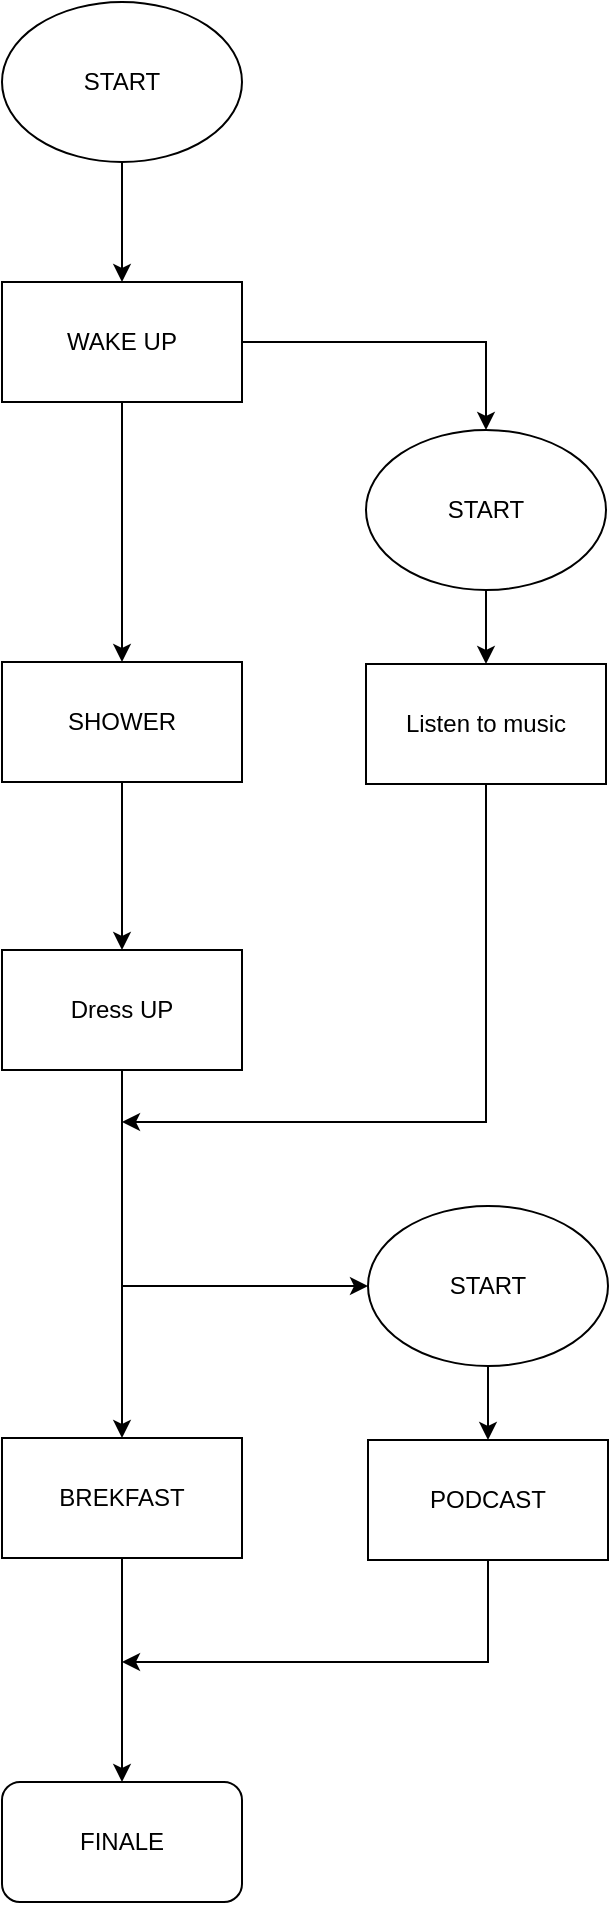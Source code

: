 <mxfile version="24.7.17">
  <diagram id="C5RBs43oDa-KdzZeNtuy" name="Page-1">
    <mxGraphModel dx="2084" dy="994" grid="1" gridSize="10" guides="1" tooltips="1" connect="1" arrows="1" fold="1" page="1" pageScale="1" pageWidth="827" pageHeight="1169" math="0" shadow="0">
      <root>
        <mxCell id="WIyWlLk6GJQsqaUBKTNV-0" />
        <mxCell id="WIyWlLk6GJQsqaUBKTNV-1" parent="WIyWlLk6GJQsqaUBKTNV-0" />
        <mxCell id="Sh1Hu9otl2QWUOmYn3ZM-3" style="edgeStyle=orthogonalEdgeStyle;rounded=0;orthogonalLoop=1;jettySize=auto;html=1;" edge="1" parent="WIyWlLk6GJQsqaUBKTNV-1" source="Sh1Hu9otl2QWUOmYn3ZM-0" target="Sh1Hu9otl2QWUOmYn3ZM-1">
          <mxGeometry relative="1" as="geometry" />
        </mxCell>
        <mxCell id="Sh1Hu9otl2QWUOmYn3ZM-0" value="START" style="ellipse;whiteSpace=wrap;html=1;" vertex="1" parent="WIyWlLk6GJQsqaUBKTNV-1">
          <mxGeometry x="350" y="30" width="120" height="80" as="geometry" />
        </mxCell>
        <mxCell id="Sh1Hu9otl2QWUOmYn3ZM-5" style="edgeStyle=orthogonalEdgeStyle;rounded=0;orthogonalLoop=1;jettySize=auto;html=1;" edge="1" parent="WIyWlLk6GJQsqaUBKTNV-1" source="Sh1Hu9otl2QWUOmYn3ZM-1" target="Sh1Hu9otl2QWUOmYn3ZM-2">
          <mxGeometry relative="1" as="geometry" />
        </mxCell>
        <mxCell id="Sh1Hu9otl2QWUOmYn3ZM-6" style="edgeStyle=orthogonalEdgeStyle;rounded=0;orthogonalLoop=1;jettySize=auto;html=1;" edge="1" parent="WIyWlLk6GJQsqaUBKTNV-1" source="Sh1Hu9otl2QWUOmYn3ZM-1" target="Sh1Hu9otl2QWUOmYn3ZM-4">
          <mxGeometry relative="1" as="geometry" />
        </mxCell>
        <mxCell id="Sh1Hu9otl2QWUOmYn3ZM-1" value="WAKE UP" style="rounded=0;whiteSpace=wrap;html=1;" vertex="1" parent="WIyWlLk6GJQsqaUBKTNV-1">
          <mxGeometry x="350" y="170" width="120" height="60" as="geometry" />
        </mxCell>
        <mxCell id="Sh1Hu9otl2QWUOmYn3ZM-10" style="edgeStyle=orthogonalEdgeStyle;rounded=0;orthogonalLoop=1;jettySize=auto;html=1;" edge="1" parent="WIyWlLk6GJQsqaUBKTNV-1" source="Sh1Hu9otl2QWUOmYn3ZM-2" target="Sh1Hu9otl2QWUOmYn3ZM-9">
          <mxGeometry relative="1" as="geometry" />
        </mxCell>
        <mxCell id="Sh1Hu9otl2QWUOmYn3ZM-2" value="SHOWER" style="rounded=0;whiteSpace=wrap;html=1;" vertex="1" parent="WIyWlLk6GJQsqaUBKTNV-1">
          <mxGeometry x="350" y="360" width="120" height="60" as="geometry" />
        </mxCell>
        <mxCell id="Sh1Hu9otl2QWUOmYn3ZM-8" style="edgeStyle=orthogonalEdgeStyle;rounded=0;orthogonalLoop=1;jettySize=auto;html=1;entryX=0.5;entryY=0;entryDx=0;entryDy=0;" edge="1" parent="WIyWlLk6GJQsqaUBKTNV-1" source="Sh1Hu9otl2QWUOmYn3ZM-4" target="Sh1Hu9otl2QWUOmYn3ZM-7">
          <mxGeometry relative="1" as="geometry" />
        </mxCell>
        <mxCell id="Sh1Hu9otl2QWUOmYn3ZM-4" value="START" style="ellipse;whiteSpace=wrap;html=1;" vertex="1" parent="WIyWlLk6GJQsqaUBKTNV-1">
          <mxGeometry x="532" y="244" width="120" height="80" as="geometry" />
        </mxCell>
        <mxCell id="Sh1Hu9otl2QWUOmYn3ZM-14" style="edgeStyle=orthogonalEdgeStyle;rounded=0;orthogonalLoop=1;jettySize=auto;html=1;" edge="1" parent="WIyWlLk6GJQsqaUBKTNV-1" source="Sh1Hu9otl2QWUOmYn3ZM-7">
          <mxGeometry relative="1" as="geometry">
            <mxPoint x="410" y="590" as="targetPoint" />
            <Array as="points">
              <mxPoint x="592" y="590" />
            </Array>
          </mxGeometry>
        </mxCell>
        <mxCell id="Sh1Hu9otl2QWUOmYn3ZM-7" value="Listen to music" style="rounded=0;whiteSpace=wrap;html=1;" vertex="1" parent="WIyWlLk6GJQsqaUBKTNV-1">
          <mxGeometry x="532" y="361" width="120" height="60" as="geometry" />
        </mxCell>
        <mxCell id="Sh1Hu9otl2QWUOmYn3ZM-13" style="edgeStyle=orthogonalEdgeStyle;rounded=0;orthogonalLoop=1;jettySize=auto;html=1;entryX=0.5;entryY=0;entryDx=0;entryDy=0;" edge="1" parent="WIyWlLk6GJQsqaUBKTNV-1" source="Sh1Hu9otl2QWUOmYn3ZM-9" target="Sh1Hu9otl2QWUOmYn3ZM-12">
          <mxGeometry relative="1" as="geometry" />
        </mxCell>
        <mxCell id="Sh1Hu9otl2QWUOmYn3ZM-18" style="edgeStyle=orthogonalEdgeStyle;rounded=0;orthogonalLoop=1;jettySize=auto;html=1;entryX=0;entryY=0.5;entryDx=0;entryDy=0;exitX=0.5;exitY=1;exitDx=0;exitDy=0;" edge="1" parent="WIyWlLk6GJQsqaUBKTNV-1" source="Sh1Hu9otl2QWUOmYn3ZM-9" target="Sh1Hu9otl2QWUOmYn3ZM-16">
          <mxGeometry relative="1" as="geometry" />
        </mxCell>
        <mxCell id="Sh1Hu9otl2QWUOmYn3ZM-9" value="Dress UP" style="rounded=0;whiteSpace=wrap;html=1;" vertex="1" parent="WIyWlLk6GJQsqaUBKTNV-1">
          <mxGeometry x="350" y="504" width="120" height="60" as="geometry" />
        </mxCell>
        <mxCell id="Sh1Hu9otl2QWUOmYn3ZM-20" style="edgeStyle=orthogonalEdgeStyle;rounded=0;orthogonalLoop=1;jettySize=auto;html=1;entryX=0.5;entryY=0;entryDx=0;entryDy=0;" edge="1" parent="WIyWlLk6GJQsqaUBKTNV-1" source="Sh1Hu9otl2QWUOmYn3ZM-12" target="Sh1Hu9otl2QWUOmYn3ZM-19">
          <mxGeometry relative="1" as="geometry" />
        </mxCell>
        <mxCell id="Sh1Hu9otl2QWUOmYn3ZM-12" value="BREKFAST" style="rounded=0;whiteSpace=wrap;html=1;" vertex="1" parent="WIyWlLk6GJQsqaUBKTNV-1">
          <mxGeometry x="350" y="748" width="120" height="60" as="geometry" />
        </mxCell>
        <mxCell id="Sh1Hu9otl2QWUOmYn3ZM-15" style="edgeStyle=orthogonalEdgeStyle;rounded=0;orthogonalLoop=1;jettySize=auto;html=1;entryX=0.5;entryY=0;entryDx=0;entryDy=0;" edge="1" parent="WIyWlLk6GJQsqaUBKTNV-1" source="Sh1Hu9otl2QWUOmYn3ZM-16" target="Sh1Hu9otl2QWUOmYn3ZM-17">
          <mxGeometry relative="1" as="geometry" />
        </mxCell>
        <mxCell id="Sh1Hu9otl2QWUOmYn3ZM-16" value="START" style="ellipse;whiteSpace=wrap;html=1;" vertex="1" parent="WIyWlLk6GJQsqaUBKTNV-1">
          <mxGeometry x="533" y="632" width="120" height="80" as="geometry" />
        </mxCell>
        <mxCell id="Sh1Hu9otl2QWUOmYn3ZM-21" style="edgeStyle=orthogonalEdgeStyle;rounded=0;orthogonalLoop=1;jettySize=auto;html=1;" edge="1" parent="WIyWlLk6GJQsqaUBKTNV-1" source="Sh1Hu9otl2QWUOmYn3ZM-17">
          <mxGeometry relative="1" as="geometry">
            <mxPoint x="410" y="860" as="targetPoint" />
            <Array as="points">
              <mxPoint x="593" y="860" />
            </Array>
          </mxGeometry>
        </mxCell>
        <mxCell id="Sh1Hu9otl2QWUOmYn3ZM-17" value="PODCAST" style="rounded=0;whiteSpace=wrap;html=1;" vertex="1" parent="WIyWlLk6GJQsqaUBKTNV-1">
          <mxGeometry x="533" y="749" width="120" height="60" as="geometry" />
        </mxCell>
        <mxCell id="Sh1Hu9otl2QWUOmYn3ZM-19" value="FINALE" style="rounded=1;whiteSpace=wrap;html=1;" vertex="1" parent="WIyWlLk6GJQsqaUBKTNV-1">
          <mxGeometry x="350" y="920" width="120" height="60" as="geometry" />
        </mxCell>
      </root>
    </mxGraphModel>
  </diagram>
</mxfile>
